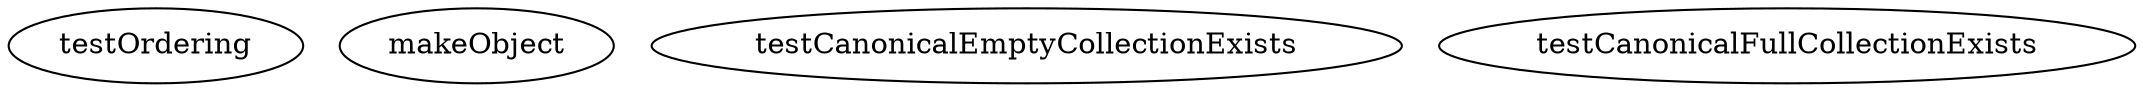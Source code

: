 digraph G {
testOrdering;
makeObject;
testCanonicalEmptyCollectionExists;
testCanonicalFullCollectionExists;
}